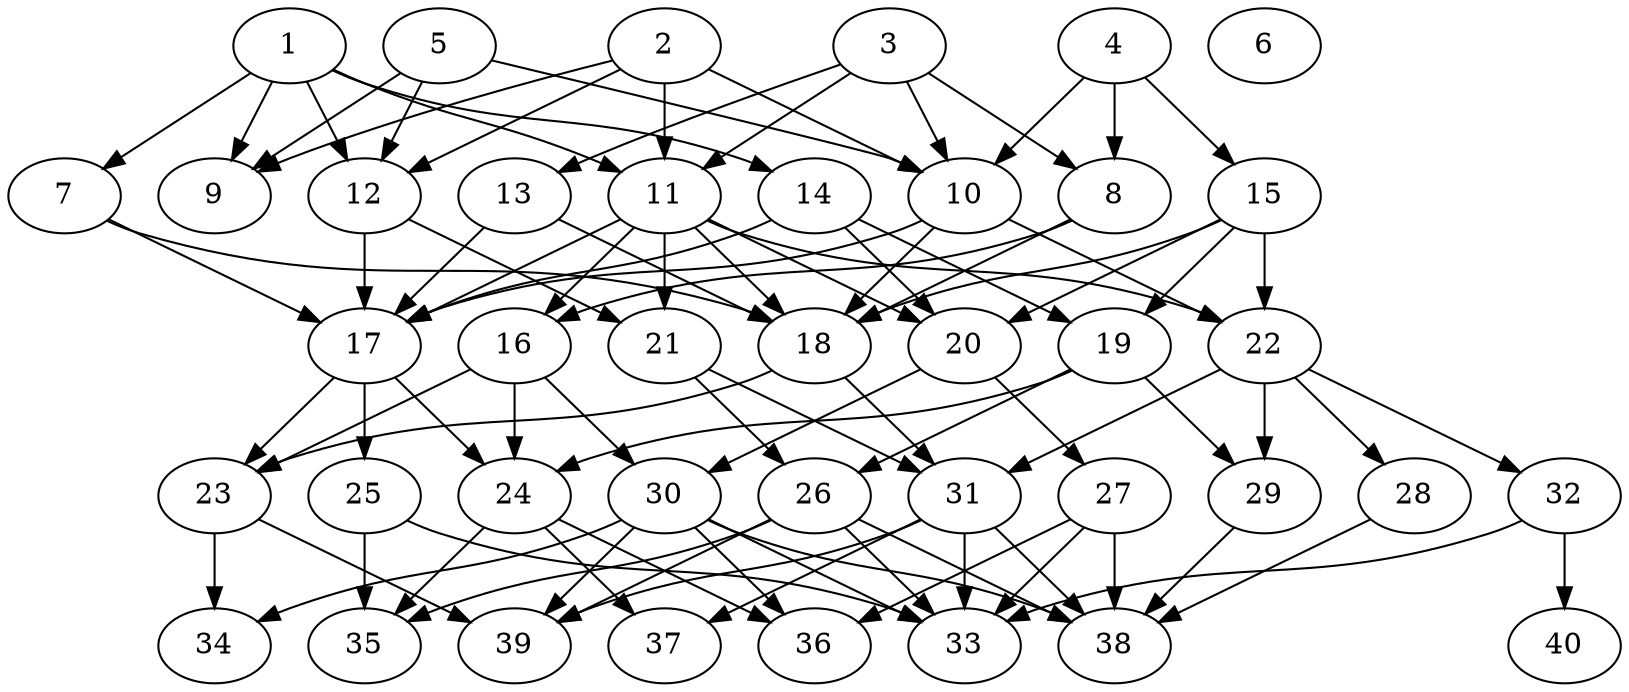 // DAG automatically generated by daggen at Thu Oct  3 14:06:49 2019
// ./daggen --dot -n 40 --ccr 0.3 --fat 0.7 --regular 0.5 --density 0.6 --mindata 5242880 --maxdata 52428800 
digraph G {
  1 [size="36324693", alpha="0.03", expect_size="10897408"] 
  1 -> 7 [size ="10897408"]
  1 -> 9 [size ="10897408"]
  1 -> 11 [size ="10897408"]
  1 -> 12 [size ="10897408"]
  1 -> 14 [size ="10897408"]
  2 [size="92654933", alpha="0.06", expect_size="27796480"] 
  2 -> 9 [size ="27796480"]
  2 -> 10 [size ="27796480"]
  2 -> 11 [size ="27796480"]
  2 -> 12 [size ="27796480"]
  3 [size="108247040", alpha="0.00", expect_size="32474112"] 
  3 -> 8 [size ="32474112"]
  3 -> 10 [size ="32474112"]
  3 -> 11 [size ="32474112"]
  3 -> 13 [size ="32474112"]
  4 [size="62436693", alpha="0.06", expect_size="18731008"] 
  4 -> 8 [size ="18731008"]
  4 -> 10 [size ="18731008"]
  4 -> 15 [size ="18731008"]
  5 [size="31327573", alpha="0.12", expect_size="9398272"] 
  5 -> 9 [size ="9398272"]
  5 -> 10 [size ="9398272"]
  5 -> 12 [size ="9398272"]
  6 [size="161918293", alpha="0.17", expect_size="48575488"] 
  7 [size="67478187", alpha="0.12", expect_size="20243456"] 
  7 -> 17 [size ="20243456"]
  7 -> 18 [size ="20243456"]
  8 [size="63573333", alpha="0.04", expect_size="19072000"] 
  8 -> 16 [size ="19072000"]
  8 -> 18 [size ="19072000"]
  9 [size="136065707", alpha="0.04", expect_size="40819712"] 
  10 [size="169434453", alpha="0.10", expect_size="50830336"] 
  10 -> 17 [size ="50830336"]
  10 -> 18 [size ="50830336"]
  10 -> 22 [size ="50830336"]
  11 [size="112042667", alpha="0.00", expect_size="33612800"] 
  11 -> 16 [size ="33612800"]
  11 -> 17 [size ="33612800"]
  11 -> 18 [size ="33612800"]
  11 -> 20 [size ="33612800"]
  11 -> 21 [size ="33612800"]
  11 -> 22 [size ="33612800"]
  12 [size="132587520", alpha="0.18", expect_size="39776256"] 
  12 -> 17 [size ="39776256"]
  12 -> 21 [size ="39776256"]
  13 [size="25473707", alpha="0.10", expect_size="7642112"] 
  13 -> 17 [size ="7642112"]
  13 -> 18 [size ="7642112"]
  14 [size="27146240", alpha="0.05", expect_size="8143872"] 
  14 -> 17 [size ="8143872"]
  14 -> 19 [size ="8143872"]
  14 -> 20 [size ="8143872"]
  15 [size="73557333", alpha="0.01", expect_size="22067200"] 
  15 -> 18 [size ="22067200"]
  15 -> 19 [size ="22067200"]
  15 -> 20 [size ="22067200"]
  15 -> 22 [size ="22067200"]
  16 [size="166799360", alpha="0.19", expect_size="50039808"] 
  16 -> 23 [size ="50039808"]
  16 -> 24 [size ="50039808"]
  16 -> 30 [size ="50039808"]
  17 [size="142465707", alpha="0.02", expect_size="42739712"] 
  17 -> 23 [size ="42739712"]
  17 -> 24 [size ="42739712"]
  17 -> 25 [size ="42739712"]
  18 [size="77462187", alpha="0.10", expect_size="23238656"] 
  18 -> 23 [size ="23238656"]
  18 -> 31 [size ="23238656"]
  19 [size="106287787", alpha="0.13", expect_size="31886336"] 
  19 -> 24 [size ="31886336"]
  19 -> 26 [size ="31886336"]
  19 -> 29 [size ="31886336"]
  20 [size="136823467", alpha="0.17", expect_size="41047040"] 
  20 -> 27 [size ="41047040"]
  20 -> 30 [size ="41047040"]
  21 [size="55323307", alpha="0.03", expect_size="16596992"] 
  21 -> 26 [size ="16596992"]
  21 -> 31 [size ="16596992"]
  22 [size="56661333", alpha="0.19", expect_size="16998400"] 
  22 -> 28 [size ="16998400"]
  22 -> 29 [size ="16998400"]
  22 -> 31 [size ="16998400"]
  22 -> 32 [size ="16998400"]
  23 [size="44124160", alpha="0.06", expect_size="13237248"] 
  23 -> 34 [size ="13237248"]
  23 -> 39 [size ="13237248"]
  24 [size="122333867", alpha="0.19", expect_size="36700160"] 
  24 -> 35 [size ="36700160"]
  24 -> 36 [size ="36700160"]
  24 -> 37 [size ="36700160"]
  25 [size="161293653", alpha="0.14", expect_size="48388096"] 
  25 -> 33 [size ="48388096"]
  25 -> 35 [size ="48388096"]
  26 [size="170533547", alpha="0.08", expect_size="51160064"] 
  26 -> 33 [size ="51160064"]
  26 -> 35 [size ="51160064"]
  26 -> 38 [size ="51160064"]
  26 -> 39 [size ="51160064"]
  27 [size="165901653", alpha="0.07", expect_size="49770496"] 
  27 -> 33 [size ="49770496"]
  27 -> 36 [size ="49770496"]
  27 -> 38 [size ="49770496"]
  28 [size="25712640", alpha="0.13", expect_size="7713792"] 
  28 -> 38 [size ="7713792"]
  29 [size="102406827", alpha="0.13", expect_size="30722048"] 
  29 -> 38 [size ="30722048"]
  30 [size="46001493", alpha="0.13", expect_size="13800448"] 
  30 -> 33 [size ="13800448"]
  30 -> 34 [size ="13800448"]
  30 -> 36 [size ="13800448"]
  30 -> 38 [size ="13800448"]
  30 -> 39 [size ="13800448"]
  31 [size="20247893", alpha="0.05", expect_size="6074368"] 
  31 -> 33 [size ="6074368"]
  31 -> 37 [size ="6074368"]
  31 -> 38 [size ="6074368"]
  31 -> 39 [size ="6074368"]
  32 [size="43997867", alpha="0.11", expect_size="13199360"] 
  32 -> 33 [size ="13199360"]
  32 -> 40 [size ="13199360"]
  33 [size="35143680", alpha="0.19", expect_size="10543104"] 
  34 [size="84462933", alpha="0.08", expect_size="25338880"] 
  35 [size="79626240", alpha="0.04", expect_size="23887872"] 
  36 [size="34495147", alpha="0.19", expect_size="10348544"] 
  37 [size="93504853", alpha="0.09", expect_size="28051456"] 
  38 [size="149381120", alpha="0.08", expect_size="44814336"] 
  39 [size="90931200", alpha="0.17", expect_size="27279360"] 
  40 [size="36747947", alpha="0.02", expect_size="11024384"] 
}
